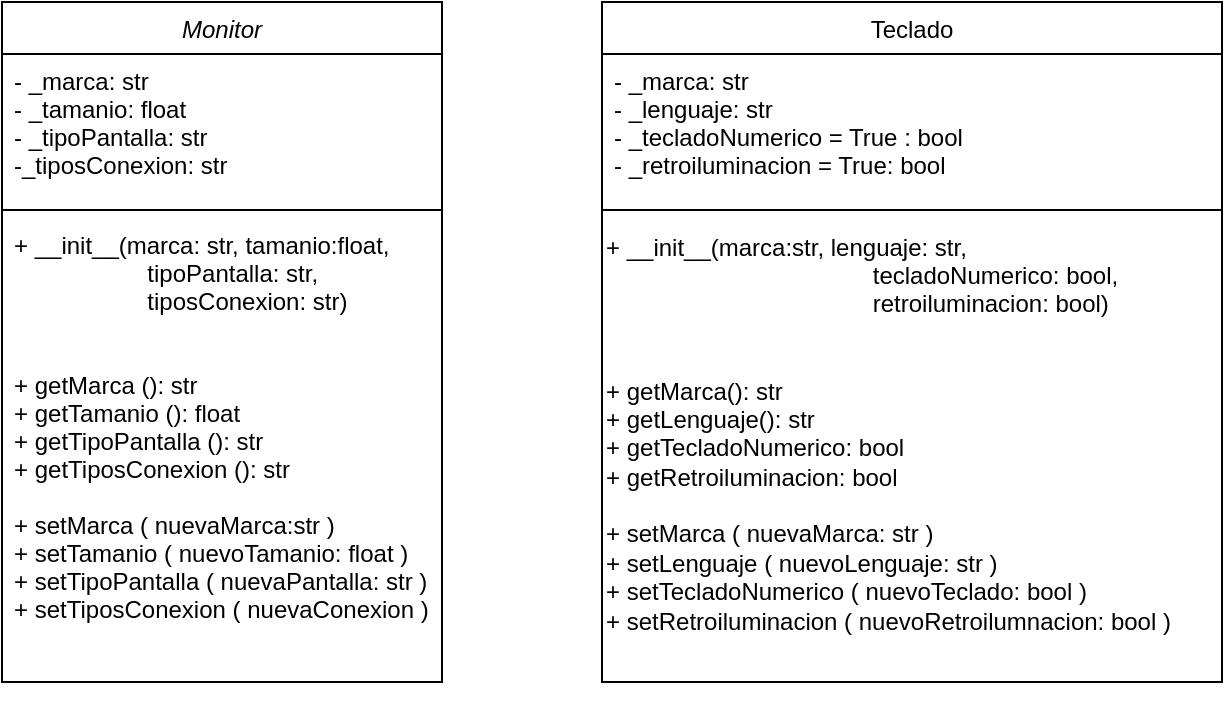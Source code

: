 <mxfile version="24.7.8">
  <diagram id="C5RBs43oDa-KdzZeNtuy" name="Page-1">
    <mxGraphModel dx="974" dy="516" grid="1" gridSize="10" guides="1" tooltips="1" connect="1" arrows="1" fold="1" page="1" pageScale="1" pageWidth="827" pageHeight="1169" math="0" shadow="0">
      <root>
        <mxCell id="WIyWlLk6GJQsqaUBKTNV-0" />
        <mxCell id="WIyWlLk6GJQsqaUBKTNV-1" parent="WIyWlLk6GJQsqaUBKTNV-0" />
        <mxCell id="zkfFHV4jXpPFQw0GAbJ--0" value="Monitor" style="swimlane;fontStyle=2;align=center;verticalAlign=top;childLayout=stackLayout;horizontal=1;startSize=26;horizontalStack=0;resizeParent=1;resizeLast=0;collapsible=1;marginBottom=0;rounded=0;shadow=0;strokeWidth=1;" parent="WIyWlLk6GJQsqaUBKTNV-1" vertex="1">
          <mxGeometry x="130" y="110" width="220" height="340" as="geometry">
            <mxRectangle x="230" y="140" width="160" height="26" as="alternateBounds" />
          </mxGeometry>
        </mxCell>
        <mxCell id="zkfFHV4jXpPFQw0GAbJ--1" value="- _marca: str&#xa;- _tamanio: float&#xa;- _tipoPantalla: str&#xa;-_tiposConexion: str" style="text;align=left;verticalAlign=top;spacingLeft=4;spacingRight=4;overflow=hidden;rotatable=0;points=[[0,0.5],[1,0.5]];portConstraint=eastwest;" parent="zkfFHV4jXpPFQw0GAbJ--0" vertex="1">
          <mxGeometry y="26" width="220" height="74" as="geometry" />
        </mxCell>
        <mxCell id="zkfFHV4jXpPFQw0GAbJ--4" value="" style="line;html=1;strokeWidth=1;align=left;verticalAlign=middle;spacingTop=-1;spacingLeft=3;spacingRight=3;rotatable=0;labelPosition=right;points=[];portConstraint=eastwest;" parent="zkfFHV4jXpPFQw0GAbJ--0" vertex="1">
          <mxGeometry y="100" width="220" height="8" as="geometry" />
        </mxCell>
        <mxCell id="zkfFHV4jXpPFQw0GAbJ--5" value="+ __init__(marca: str, tamanio:float,&#xa;                    tipoPantalla: str,&#xa;                    tiposConexion: str)&#xa;&#xa;&#xa;+ getMarca (): str&#xa;+ getTamanio (): float&#xa;+ getTipoPantalla (): str&#xa;+ getTiposConexion (): str&#xa;&#xa;+ setMarca ( nuevaMarca:str )&#xa;+ setTamanio ( nuevoTamanio: float )&#xa;+ setTipoPantalla ( nuevaPantalla: str )&#xa;+ setTiposConexion ( nuevaConexion )&#xa;&#xa;&#xa;" style="text;align=left;verticalAlign=top;spacingLeft=4;spacingRight=4;overflow=hidden;rotatable=0;points=[[0,0.5],[1,0.5]];portConstraint=eastwest;" parent="zkfFHV4jXpPFQw0GAbJ--0" vertex="1">
          <mxGeometry y="108" width="220" height="232" as="geometry" />
        </mxCell>
        <mxCell id="zkfFHV4jXpPFQw0GAbJ--17" value="Teclado" style="swimlane;fontStyle=0;align=center;verticalAlign=top;childLayout=stackLayout;horizontal=1;startSize=26;horizontalStack=0;resizeParent=1;resizeLast=0;collapsible=1;marginBottom=0;rounded=0;shadow=0;strokeWidth=1;" parent="WIyWlLk6GJQsqaUBKTNV-1" vertex="1">
          <mxGeometry x="430" y="110" width="310" height="340" as="geometry">
            <mxRectangle x="550" y="140" width="160" height="26" as="alternateBounds" />
          </mxGeometry>
        </mxCell>
        <mxCell id="zkfFHV4jXpPFQw0GAbJ--18" value="- _marca: str&#xa;- _lenguaje: str&#xa;- _tecladoNumerico = True : bool&#xa;- _retroiluminacion = True: bool&#xa;" style="text;align=left;verticalAlign=top;spacingLeft=4;spacingRight=4;overflow=hidden;rotatable=0;points=[[0,0.5],[1,0.5]];portConstraint=eastwest;" parent="zkfFHV4jXpPFQw0GAbJ--17" vertex="1">
          <mxGeometry y="26" width="310" height="74" as="geometry" />
        </mxCell>
        <mxCell id="zkfFHV4jXpPFQw0GAbJ--23" value="" style="line;html=1;strokeWidth=1;align=left;verticalAlign=middle;spacingTop=-1;spacingLeft=3;spacingRight=3;rotatable=0;labelPosition=right;points=[];portConstraint=eastwest;" parent="zkfFHV4jXpPFQw0GAbJ--17" vertex="1">
          <mxGeometry y="100" width="310" height="8" as="geometry" />
        </mxCell>
        <mxCell id="6htjCmqZc5m3K5R2m3iG-4" value="+ __init__(marca:str,&amp;nbsp;&lt;span style=&quot;background-color: initial;&quot;&gt;lenguaje: str,&lt;/span&gt;&lt;div&gt;&lt;span style=&quot;background-color: initial;&quot;&gt;&lt;span style=&quot;white-space: pre;&quot;&gt;&#x9;&lt;/span&gt;&lt;span style=&quot;white-space: pre;&quot;&gt;&#x9;&lt;/span&gt;&lt;span style=&quot;white-space: pre;&quot;&gt;&#x9;&lt;/span&gt;&lt;span style=&quot;white-space: pre;&quot;&gt;&#x9;&lt;/span&gt;&lt;span style=&quot;white-space: pre;&quot;&gt;&#x9;&lt;/span&gt;tecladoNumerico: bool,&lt;/span&gt;&lt;div&gt;&lt;span style=&quot;white-space: pre;&quot;&gt;&#x9;&lt;/span&gt;&lt;span style=&quot;white-space: pre;&quot;&gt;&#x9;&lt;/span&gt;&lt;span style=&quot;white-space: pre;&quot;&gt;&#x9;&lt;/span&gt;&lt;span style=&quot;white-space: pre;&quot;&gt;&#x9;&lt;/span&gt;&lt;span style=&quot;white-space: pre;&quot;&gt;&#x9;&lt;/span&gt;retroiluminacion: bool)&lt;/div&gt;&lt;div&gt;&lt;br&gt;&lt;/div&gt;&lt;div&gt;&amp;nbsp; &amp;nbsp;&lt;/div&gt;&lt;div&gt;+ getMarca(): str&lt;/div&gt;&lt;div&gt;+ getLenguaje(): str&lt;/div&gt;&lt;div&gt;+ getTecladoNumerico: bool&lt;/div&gt;&lt;div&gt;+ getRetroiluminacion: bool&lt;/div&gt;&lt;div&gt;&lt;br&gt;&lt;/div&gt;&lt;div&gt;+ setMarca ( nuevaMarca: str )&lt;/div&gt;&lt;div&gt;+ setLenguaje ( nuevoLenguaje: str )&lt;/div&gt;&lt;div&gt;+ setTecladoNumerico ( nuevoTeclado: bool )&lt;/div&gt;&lt;div&gt;+ setRetroiluminacion ( nuevoRetroilumnacion: bool )&lt;/div&gt;&lt;div&gt;&lt;br&gt;&lt;/div&gt;&lt;/div&gt;" style="text;html=1;align=left;verticalAlign=middle;resizable=0;points=[];autosize=1;strokeColor=none;fillColor=none;fontSize=12;" parent="zkfFHV4jXpPFQw0GAbJ--17" vertex="1">
          <mxGeometry y="108" width="310" height="230" as="geometry" />
        </mxCell>
        <mxCell id="6htjCmqZc5m3K5R2m3iG-5" value="" style="edgeStyle=none;curved=1;rounded=0;orthogonalLoop=1;jettySize=auto;html=1;fontSize=12;startSize=8;endSize=8;" parent="zkfFHV4jXpPFQw0GAbJ--17" target="6htjCmqZc5m3K5R2m3iG-4" edge="1">
          <mxGeometry relative="1" as="geometry">
            <mxPoint x="155" y="338" as="sourcePoint" />
          </mxGeometry>
        </mxCell>
        <mxCell id="6htjCmqZc5m3K5R2m3iG-6" value="" style="edgeStyle=none;curved=1;rounded=0;orthogonalLoop=1;jettySize=auto;html=1;fontSize=12;startSize=8;endSize=8;" parent="zkfFHV4jXpPFQw0GAbJ--17" target="6htjCmqZc5m3K5R2m3iG-4" edge="1">
          <mxGeometry relative="1" as="geometry">
            <mxPoint x="155" y="338" as="sourcePoint" />
          </mxGeometry>
        </mxCell>
      </root>
    </mxGraphModel>
  </diagram>
</mxfile>
